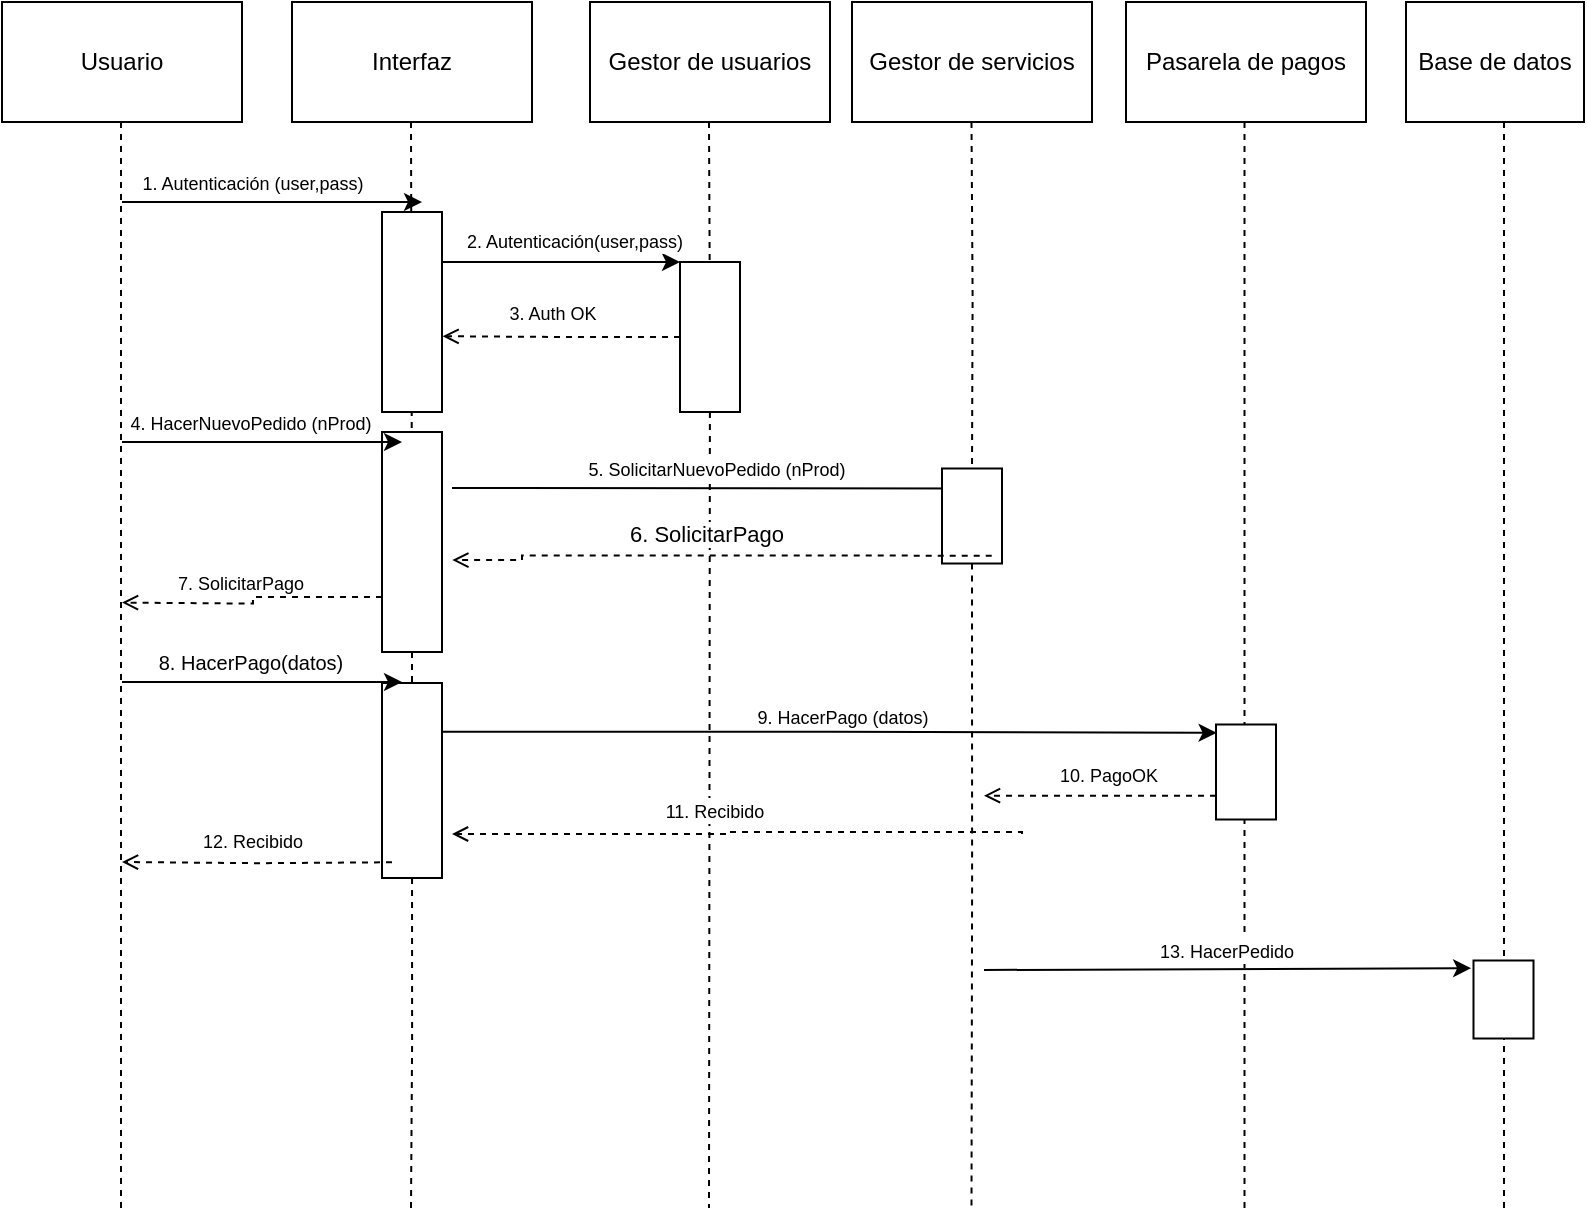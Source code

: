 <mxfile version="24.1.0" type="device">
  <diagram name="Página-1" id="gV2L8PW4Eh0oA6nVVHoG">
    <mxGraphModel dx="1434" dy="836" grid="1" gridSize="10" guides="1" tooltips="1" connect="1" arrows="1" fold="1" page="1" pageScale="1" pageWidth="827" pageHeight="1169" math="0" shadow="0">
      <root>
        <mxCell id="0" />
        <mxCell id="1" parent="0" />
        <mxCell id="mA52srZ87zCa3Ffb4s3T-18" value="" style="endArrow=classic;html=1;rounded=0;exitX=0.25;exitY=0;exitDx=0;exitDy=0;entryX=0;entryY=1;entryDx=0;entryDy=0;" edge="1" parent="1" source="mA52srZ87zCa3Ffb4s3T-14" target="mA52srZ87zCa3Ffb4s3T-16">
          <mxGeometry width="50" height="50" relative="1" as="geometry">
            <mxPoint x="220" y="230" as="sourcePoint" />
            <mxPoint x="370" y="230" as="targetPoint" />
          </mxGeometry>
        </mxCell>
        <mxCell id="mA52srZ87zCa3Ffb4s3T-19" value="&lt;font style=&quot;font-size: 9px;&quot;&gt;2. Autenticación(user,pass)&lt;/font&gt;" style="edgeLabel;html=1;align=center;verticalAlign=middle;resizable=0;points=[];" vertex="1" connectable="0" parent="mA52srZ87zCa3Ffb4s3T-18">
          <mxGeometry x="-0.709" y="3" relative="1" as="geometry">
            <mxPoint x="48" y="-8" as="offset" />
          </mxGeometry>
        </mxCell>
        <mxCell id="mA52srZ87zCa3Ffb4s3T-7" style="edgeStyle=orthogonalEdgeStyle;rounded=0;orthogonalLoop=1;jettySize=auto;html=1;endArrow=none;endFill=0;dashed=1;" edge="1" parent="1">
          <mxGeometry relative="1" as="geometry">
            <mxPoint x="69.5" y="703" as="targetPoint" />
            <mxPoint x="69.5" y="160" as="sourcePoint" />
          </mxGeometry>
        </mxCell>
        <mxCell id="mA52srZ87zCa3Ffb4s3T-1" value="Usuario" style="rounded=0;whiteSpace=wrap;html=1;" vertex="1" parent="1">
          <mxGeometry x="10" y="100" width="120" height="60" as="geometry" />
        </mxCell>
        <mxCell id="mA52srZ87zCa3Ffb4s3T-2" value="Interfaz" style="rounded=0;whiteSpace=wrap;html=1;" vertex="1" parent="1">
          <mxGeometry x="155" y="100" width="120" height="60" as="geometry" />
        </mxCell>
        <mxCell id="mA52srZ87zCa3Ffb4s3T-3" value="Gestor de usuarios" style="rounded=0;whiteSpace=wrap;html=1;" vertex="1" parent="1">
          <mxGeometry x="304" y="100" width="120" height="60" as="geometry" />
        </mxCell>
        <mxCell id="mA52srZ87zCa3Ffb4s3T-4" value="Gestor de servicios" style="rounded=0;whiteSpace=wrap;html=1;" vertex="1" parent="1">
          <mxGeometry x="435" y="100" width="120" height="60" as="geometry" />
        </mxCell>
        <mxCell id="mA52srZ87zCa3Ffb4s3T-5" value="Pasarela de pagos" style="rounded=0;whiteSpace=wrap;html=1;" vertex="1" parent="1">
          <mxGeometry x="572" y="100" width="120" height="60" as="geometry" />
        </mxCell>
        <mxCell id="mA52srZ87zCa3Ffb4s3T-6" value="Base de datos" style="rounded=0;whiteSpace=wrap;html=1;" vertex="1" parent="1">
          <mxGeometry x="712" y="100" width="89" height="60" as="geometry" />
        </mxCell>
        <mxCell id="mA52srZ87zCa3Ffb4s3T-8" style="edgeStyle=orthogonalEdgeStyle;rounded=0;orthogonalLoop=1;jettySize=auto;html=1;endArrow=none;endFill=0;dashed=1;" edge="1" parent="1" source="mA52srZ87zCa3Ffb4s3T-40">
          <mxGeometry relative="1" as="geometry">
            <mxPoint x="214.5" y="703" as="targetPoint" />
            <mxPoint x="214.5" y="160" as="sourcePoint" />
          </mxGeometry>
        </mxCell>
        <mxCell id="mA52srZ87zCa3Ffb4s3T-9" style="edgeStyle=orthogonalEdgeStyle;rounded=0;orthogonalLoop=1;jettySize=auto;html=1;endArrow=none;endFill=0;dashed=1;" edge="1" parent="1" source="mA52srZ87zCa3Ffb4s3T-16">
          <mxGeometry relative="1" as="geometry">
            <mxPoint x="363.5" y="703" as="targetPoint" />
            <mxPoint x="363.5" y="160" as="sourcePoint" />
          </mxGeometry>
        </mxCell>
        <mxCell id="mA52srZ87zCa3Ffb4s3T-10" style="edgeStyle=orthogonalEdgeStyle;rounded=0;orthogonalLoop=1;jettySize=auto;html=1;endArrow=none;endFill=0;dashed=1;" edge="1" parent="1" source="mA52srZ87zCa3Ffb4s3T-28">
          <mxGeometry relative="1" as="geometry">
            <mxPoint x="494.75" y="703" as="targetPoint" />
            <mxPoint x="494.75" y="160" as="sourcePoint" />
          </mxGeometry>
        </mxCell>
        <mxCell id="mA52srZ87zCa3Ffb4s3T-11" style="edgeStyle=orthogonalEdgeStyle;rounded=0;orthogonalLoop=1;jettySize=auto;html=1;endArrow=none;endFill=0;dashed=1;" edge="1" parent="1">
          <mxGeometry relative="1" as="geometry">
            <mxPoint x="631.25" y="703" as="targetPoint" />
            <mxPoint x="631.25" y="160" as="sourcePoint" />
          </mxGeometry>
        </mxCell>
        <mxCell id="mA52srZ87zCa3Ffb4s3T-13" value="" style="endArrow=classic;html=1;rounded=0;" edge="1" parent="1">
          <mxGeometry width="50" height="50" relative="1" as="geometry">
            <mxPoint x="70" y="200" as="sourcePoint" />
            <mxPoint x="220" y="200" as="targetPoint" />
          </mxGeometry>
        </mxCell>
        <mxCell id="mA52srZ87zCa3Ffb4s3T-15" value="&lt;font style=&quot;font-size: 9px;&quot;&gt;1. Autenticación (user,pass)&lt;/font&gt;" style="edgeLabel;html=1;align=center;verticalAlign=middle;resizable=0;points=[];" vertex="1" connectable="0" parent="mA52srZ87zCa3Ffb4s3T-13">
          <mxGeometry x="-0.709" y="3" relative="1" as="geometry">
            <mxPoint x="43" y="-7" as="offset" />
          </mxGeometry>
        </mxCell>
        <mxCell id="mA52srZ87zCa3Ffb4s3T-17" value="" style="edgeStyle=orthogonalEdgeStyle;rounded=0;orthogonalLoop=1;jettySize=auto;html=1;endArrow=none;endFill=0;dashed=1;" edge="1" parent="1" target="mA52srZ87zCa3Ffb4s3T-16">
          <mxGeometry relative="1" as="geometry">
            <mxPoint x="363.5" y="703" as="targetPoint" />
            <mxPoint x="363.5" y="160" as="sourcePoint" />
          </mxGeometry>
        </mxCell>
        <mxCell id="mA52srZ87zCa3Ffb4s3T-16" value="" style="rounded=0;whiteSpace=wrap;html=1;rotation=90;" vertex="1" parent="1">
          <mxGeometry x="326.5" y="252.5" width="75" height="30" as="geometry" />
        </mxCell>
        <mxCell id="mA52srZ87zCa3Ffb4s3T-21" style="edgeStyle=orthogonalEdgeStyle;rounded=0;orthogonalLoop=1;jettySize=auto;html=1;exitX=0.5;exitY=1;exitDx=0;exitDy=0;entryX=0.621;entryY=-0.01;entryDx=0;entryDy=0;entryPerimeter=0;dashed=1;endArrow=open;endFill=0;" edge="1" parent="1" source="mA52srZ87zCa3Ffb4s3T-16" target="mA52srZ87zCa3Ffb4s3T-14">
          <mxGeometry relative="1" as="geometry" />
        </mxCell>
        <mxCell id="mA52srZ87zCa3Ffb4s3T-22" value="&lt;font style=&quot;font-size: 9px;&quot;&gt;3. Auth OK&lt;/font&gt;" style="edgeLabel;html=1;align=center;verticalAlign=middle;resizable=0;points=[];" vertex="1" connectable="0" parent="mA52srZ87zCa3Ffb4s3T-21">
          <mxGeometry x="0.201" y="-1" relative="1" as="geometry">
            <mxPoint x="7" y="-11" as="offset" />
          </mxGeometry>
        </mxCell>
        <mxCell id="mA52srZ87zCa3Ffb4s3T-24" value="" style="edgeStyle=orthogonalEdgeStyle;rounded=0;orthogonalLoop=1;jettySize=auto;html=1;endArrow=none;endFill=0;dashed=1;" edge="1" parent="1" target="mA52srZ87zCa3Ffb4s3T-23">
          <mxGeometry relative="1" as="geometry">
            <mxPoint x="214.5" y="703" as="targetPoint" />
            <mxPoint x="214.5" y="160" as="sourcePoint" />
          </mxGeometry>
        </mxCell>
        <mxCell id="mA52srZ87zCa3Ffb4s3T-32" style="rounded=0;orthogonalLoop=1;jettySize=auto;html=1;exitX=0;exitY=0;exitDx=0;exitDy=0;entryX=0;entryY=1;entryDx=0;entryDy=0;" edge="1" parent="1">
          <mxGeometry relative="1" as="geometry">
            <mxPoint x="235" y="343" as="sourcePoint" />
            <mxPoint x="505" y="343.25" as="targetPoint" />
          </mxGeometry>
        </mxCell>
        <mxCell id="mA52srZ87zCa3Ffb4s3T-33" value="&lt;font style=&quot;font-size: 9px;&quot;&gt;5. SolicitarNuevoPedido (nProd)&lt;/font&gt;" style="edgeLabel;html=1;align=center;verticalAlign=middle;resizable=0;points=[];" vertex="1" connectable="0" parent="mA52srZ87zCa3Ffb4s3T-32">
          <mxGeometry x="0.217" y="1" relative="1" as="geometry">
            <mxPoint x="-33" y="-9" as="offset" />
          </mxGeometry>
        </mxCell>
        <mxCell id="mA52srZ87zCa3Ffb4s3T-38" style="edgeStyle=orthogonalEdgeStyle;rounded=0;orthogonalLoop=1;jettySize=auto;html=1;exitX=0.75;exitY=1;exitDx=0;exitDy=0;dashed=1;endArrow=open;endFill=0;" edge="1" parent="1" source="mA52srZ87zCa3Ffb4s3T-23">
          <mxGeometry relative="1" as="geometry">
            <mxPoint x="70" y="400.286" as="targetPoint" />
          </mxGeometry>
        </mxCell>
        <mxCell id="mA52srZ87zCa3Ffb4s3T-39" value="&lt;font style=&quot;font-size: 9px;&quot;&gt;7. SolicitarPago&lt;/font&gt;" style="edgeLabel;html=1;align=center;verticalAlign=middle;resizable=0;points=[];" vertex="1" connectable="0" parent="mA52srZ87zCa3Ffb4s3T-38">
          <mxGeometry x="0.19" y="-2" relative="1" as="geometry">
            <mxPoint x="5" y="-9" as="offset" />
          </mxGeometry>
        </mxCell>
        <mxCell id="mA52srZ87zCa3Ffb4s3T-23" value="" style="rounded=0;whiteSpace=wrap;html=1;rotation=90;" vertex="1" parent="1">
          <mxGeometry x="160" y="355" width="110" height="30" as="geometry" />
        </mxCell>
        <mxCell id="mA52srZ87zCa3Ffb4s3T-26" value="" style="endArrow=classic;html=1;rounded=0;" edge="1" parent="1">
          <mxGeometry width="50" height="50" relative="1" as="geometry">
            <mxPoint x="70" y="320" as="sourcePoint" />
            <mxPoint x="210" y="320" as="targetPoint" />
          </mxGeometry>
        </mxCell>
        <mxCell id="mA52srZ87zCa3Ffb4s3T-27" value="&lt;font style=&quot;font-size: 9px;&quot;&gt;&lt;font style=&quot;&quot;&gt;4. HacerNuevoPedido&amp;nbsp;&lt;/font&gt;(nProd)&lt;/font&gt;" style="edgeLabel;html=1;align=center;verticalAlign=middle;resizable=0;points=[];" vertex="1" connectable="0" parent="mA52srZ87zCa3Ffb4s3T-26">
          <mxGeometry x="-0.709" y="3" relative="1" as="geometry">
            <mxPoint x="43" y="-7" as="offset" />
          </mxGeometry>
        </mxCell>
        <mxCell id="mA52srZ87zCa3Ffb4s3T-29" value="" style="edgeStyle=orthogonalEdgeStyle;rounded=0;orthogonalLoop=1;jettySize=auto;html=1;endArrow=none;endFill=0;dashed=1;" edge="1" parent="1" target="mA52srZ87zCa3Ffb4s3T-28">
          <mxGeometry relative="1" as="geometry">
            <mxPoint x="494.75" y="703" as="targetPoint" />
            <mxPoint x="494.75" y="160" as="sourcePoint" />
          </mxGeometry>
        </mxCell>
        <mxCell id="mA52srZ87zCa3Ffb4s3T-28" value="" style="rounded=0;whiteSpace=wrap;html=1;rotation=90;" vertex="1" parent="1">
          <mxGeometry x="471.25" y="342" width="47.5" height="30" as="geometry" />
        </mxCell>
        <mxCell id="mA52srZ87zCa3Ffb4s3T-36" style="edgeStyle=orthogonalEdgeStyle;rounded=0;orthogonalLoop=1;jettySize=auto;html=1;exitX=0.75;exitY=1;exitDx=0;exitDy=0;entryX=0.461;entryY=-0.01;entryDx=0;entryDy=0;entryPerimeter=0;dashed=1;endArrow=open;endFill=0;" edge="1" parent="1">
          <mxGeometry relative="1" as="geometry">
            <mxPoint x="504.86" y="376.815" as="sourcePoint" />
            <mxPoint x="235.16" y="379.04" as="targetPoint" />
            <Array as="points">
              <mxPoint x="270" y="377" />
              <mxPoint x="270" y="379" />
            </Array>
          </mxGeometry>
        </mxCell>
        <mxCell id="mA52srZ87zCa3Ffb4s3T-37" value="6. SolicitarPago" style="edgeLabel;html=1;align=center;verticalAlign=middle;resizable=0;points=[];" vertex="1" connectable="0" parent="mA52srZ87zCa3Ffb4s3T-36">
          <mxGeometry x="0.357" y="-2" relative="1" as="geometry">
            <mxPoint x="41" y="-9" as="offset" />
          </mxGeometry>
        </mxCell>
        <mxCell id="mA52srZ87zCa3Ffb4s3T-41" value="" style="edgeStyle=orthogonalEdgeStyle;rounded=0;orthogonalLoop=1;jettySize=auto;html=1;endArrow=none;endFill=0;dashed=1;" edge="1" parent="1" source="mA52srZ87zCa3Ffb4s3T-23" target="mA52srZ87zCa3Ffb4s3T-40">
          <mxGeometry relative="1" as="geometry">
            <mxPoint x="214.5" y="703" as="targetPoint" />
            <mxPoint x="215" y="425" as="sourcePoint" />
          </mxGeometry>
        </mxCell>
        <mxCell id="mA52srZ87zCa3Ffb4s3T-40" value="" style="rounded=0;whiteSpace=wrap;html=1;rotation=90;" vertex="1" parent="1">
          <mxGeometry x="166.25" y="474.25" width="97.5" height="30" as="geometry" />
        </mxCell>
        <mxCell id="mA52srZ87zCa3Ffb4s3T-42" value="" style="endArrow=classic;html=1;rounded=0;" edge="1" parent="1">
          <mxGeometry width="50" height="50" relative="1" as="geometry">
            <mxPoint x="70" y="440" as="sourcePoint" />
            <mxPoint x="210" y="440" as="targetPoint" />
          </mxGeometry>
        </mxCell>
        <mxCell id="mA52srZ87zCa3Ffb4s3T-43" value="&lt;font size=&quot;1&quot;&gt;8. HacerPago(datos)&lt;/font&gt;" style="edgeLabel;html=1;align=center;verticalAlign=middle;resizable=0;points=[];" vertex="1" connectable="0" parent="mA52srZ87zCa3Ffb4s3T-42">
          <mxGeometry x="-0.709" y="3" relative="1" as="geometry">
            <mxPoint x="43" y="-7" as="offset" />
          </mxGeometry>
        </mxCell>
        <mxCell id="mA52srZ87zCa3Ffb4s3T-48" style="edgeStyle=orthogonalEdgeStyle;rounded=0;orthogonalLoop=1;jettySize=auto;html=1;exitX=0.75;exitY=1;exitDx=0;exitDy=0;dashed=1;endArrow=open;endFill=0;" edge="1" parent="1" source="mA52srZ87zCa3Ffb4s3T-44">
          <mxGeometry relative="1" as="geometry">
            <mxPoint x="501" y="496.857" as="targetPoint" />
          </mxGeometry>
        </mxCell>
        <mxCell id="mA52srZ87zCa3Ffb4s3T-49" value="&lt;font style=&quot;font-size: 9px;&quot;&gt;10. PagoOK&lt;/font&gt;" style="edgeLabel;html=1;align=center;verticalAlign=middle;resizable=0;points=[];" vertex="1" connectable="0" parent="mA52srZ87zCa3Ffb4s3T-48">
          <mxGeometry x="0.117" y="-2" relative="1" as="geometry">
            <mxPoint x="10" y="-10" as="offset" />
          </mxGeometry>
        </mxCell>
        <mxCell id="mA52srZ87zCa3Ffb4s3T-44" value="" style="rounded=0;whiteSpace=wrap;html=1;rotation=90;" vertex="1" parent="1">
          <mxGeometry x="608.25" y="470" width="47.5" height="30" as="geometry" />
        </mxCell>
        <mxCell id="mA52srZ87zCa3Ffb4s3T-45" style="edgeStyle=orthogonalEdgeStyle;rounded=0;orthogonalLoop=1;jettySize=auto;html=1;exitX=0.25;exitY=0;exitDx=0;exitDy=0;entryX=0.088;entryY=0.99;entryDx=0;entryDy=0;entryPerimeter=0;" edge="1" parent="1" source="mA52srZ87zCa3Ffb4s3T-40" target="mA52srZ87zCa3Ffb4s3T-44">
          <mxGeometry relative="1" as="geometry" />
        </mxCell>
        <mxCell id="mA52srZ87zCa3Ffb4s3T-46" value="&lt;font style=&quot;font-size: 9px;&quot;&gt;9. HacerPago (datos)&lt;/font&gt;" style="edgeLabel;html=1;align=center;verticalAlign=middle;resizable=0;points=[];" vertex="1" connectable="0" parent="mA52srZ87zCa3Ffb4s3T-45">
          <mxGeometry x="0.035" relative="1" as="geometry">
            <mxPoint y="-9" as="offset" />
          </mxGeometry>
        </mxCell>
        <mxCell id="mA52srZ87zCa3Ffb4s3T-50" style="edgeStyle=orthogonalEdgeStyle;rounded=0;orthogonalLoop=1;jettySize=auto;html=1;dashed=1;endArrow=open;endFill=0;" edge="1" parent="1">
          <mxGeometry relative="1" as="geometry">
            <mxPoint x="235" y="516" as="targetPoint" />
            <mxPoint x="520" y="516" as="sourcePoint" />
            <Array as="points">
              <mxPoint x="373" y="515" />
              <mxPoint x="230" y="516" />
            </Array>
          </mxGeometry>
        </mxCell>
        <mxCell id="mA52srZ87zCa3Ffb4s3T-51" value="&lt;font style=&quot;font-size: 9px;&quot;&gt;11. Recibido&lt;/font&gt;" style="edgeLabel;html=1;align=center;verticalAlign=middle;resizable=0;points=[];" vertex="1" connectable="0" parent="mA52srZ87zCa3Ffb4s3T-50">
          <mxGeometry x="0.117" y="-2" relative="1" as="geometry">
            <mxPoint x="4" y="-10" as="offset" />
          </mxGeometry>
        </mxCell>
        <mxCell id="mA52srZ87zCa3Ffb4s3T-52" style="edgeStyle=orthogonalEdgeStyle;rounded=0;orthogonalLoop=1;jettySize=auto;html=1;exitX=0.75;exitY=1;exitDx=0;exitDy=0;dashed=1;endArrow=open;endFill=0;" edge="1" parent="1">
          <mxGeometry relative="1" as="geometry">
            <mxPoint x="70" y="529.997" as="targetPoint" />
            <mxPoint x="205" y="530.14" as="sourcePoint" />
          </mxGeometry>
        </mxCell>
        <mxCell id="mA52srZ87zCa3Ffb4s3T-53" value="&lt;font style=&quot;font-size: 9px;&quot;&gt;12. Recibido&lt;/font&gt;" style="edgeLabel;html=1;align=center;verticalAlign=middle;resizable=0;points=[];" vertex="1" connectable="0" parent="mA52srZ87zCa3Ffb4s3T-52">
          <mxGeometry x="0.117" y="-2" relative="1" as="geometry">
            <mxPoint x="5" y="-10" as="offset" />
          </mxGeometry>
        </mxCell>
        <mxCell id="mA52srZ87zCa3Ffb4s3T-55" style="rounded=0;orthogonalLoop=1;jettySize=auto;html=1;exitX=0;exitY=0;exitDx=0;exitDy=0;entryX=0.098;entryY=1.039;entryDx=0;entryDy=0;entryPerimeter=0;" edge="1" parent="1" target="mA52srZ87zCa3Ffb4s3T-57">
          <mxGeometry relative="1" as="geometry">
            <mxPoint x="501" y="584" as="sourcePoint" />
            <mxPoint x="750" y="584" as="targetPoint" />
          </mxGeometry>
        </mxCell>
        <mxCell id="mA52srZ87zCa3Ffb4s3T-56" value="&lt;font style=&quot;font-size: 9px;&quot;&gt;13. HacerPedido&lt;/font&gt;" style="edgeLabel;html=1;align=center;verticalAlign=middle;resizable=0;points=[];" vertex="1" connectable="0" parent="mA52srZ87zCa3Ffb4s3T-55">
          <mxGeometry x="0.217" y="1" relative="1" as="geometry">
            <mxPoint x="-27" y="-9" as="offset" />
          </mxGeometry>
        </mxCell>
        <mxCell id="mA52srZ87zCa3Ffb4s3T-14" value="" style="rounded=0;whiteSpace=wrap;html=1;rotation=90;" vertex="1" parent="1">
          <mxGeometry x="165" y="240" width="100" height="30" as="geometry" />
        </mxCell>
        <mxCell id="mA52srZ87zCa3Ffb4s3T-59" style="edgeStyle=orthogonalEdgeStyle;rounded=0;orthogonalLoop=1;jettySize=auto;html=1;endArrow=none;endFill=0;dashed=1;" edge="1" parent="1">
          <mxGeometry relative="1" as="geometry">
            <mxPoint x="761" y="703" as="targetPoint" />
            <mxPoint x="761" y="160" as="sourcePoint" />
          </mxGeometry>
        </mxCell>
        <mxCell id="mA52srZ87zCa3Ffb4s3T-57" value="" style="rounded=0;whiteSpace=wrap;html=1;rotation=90;" vertex="1" parent="1">
          <mxGeometry x="741.25" y="583.75" width="39" height="30" as="geometry" />
        </mxCell>
      </root>
    </mxGraphModel>
  </diagram>
</mxfile>
